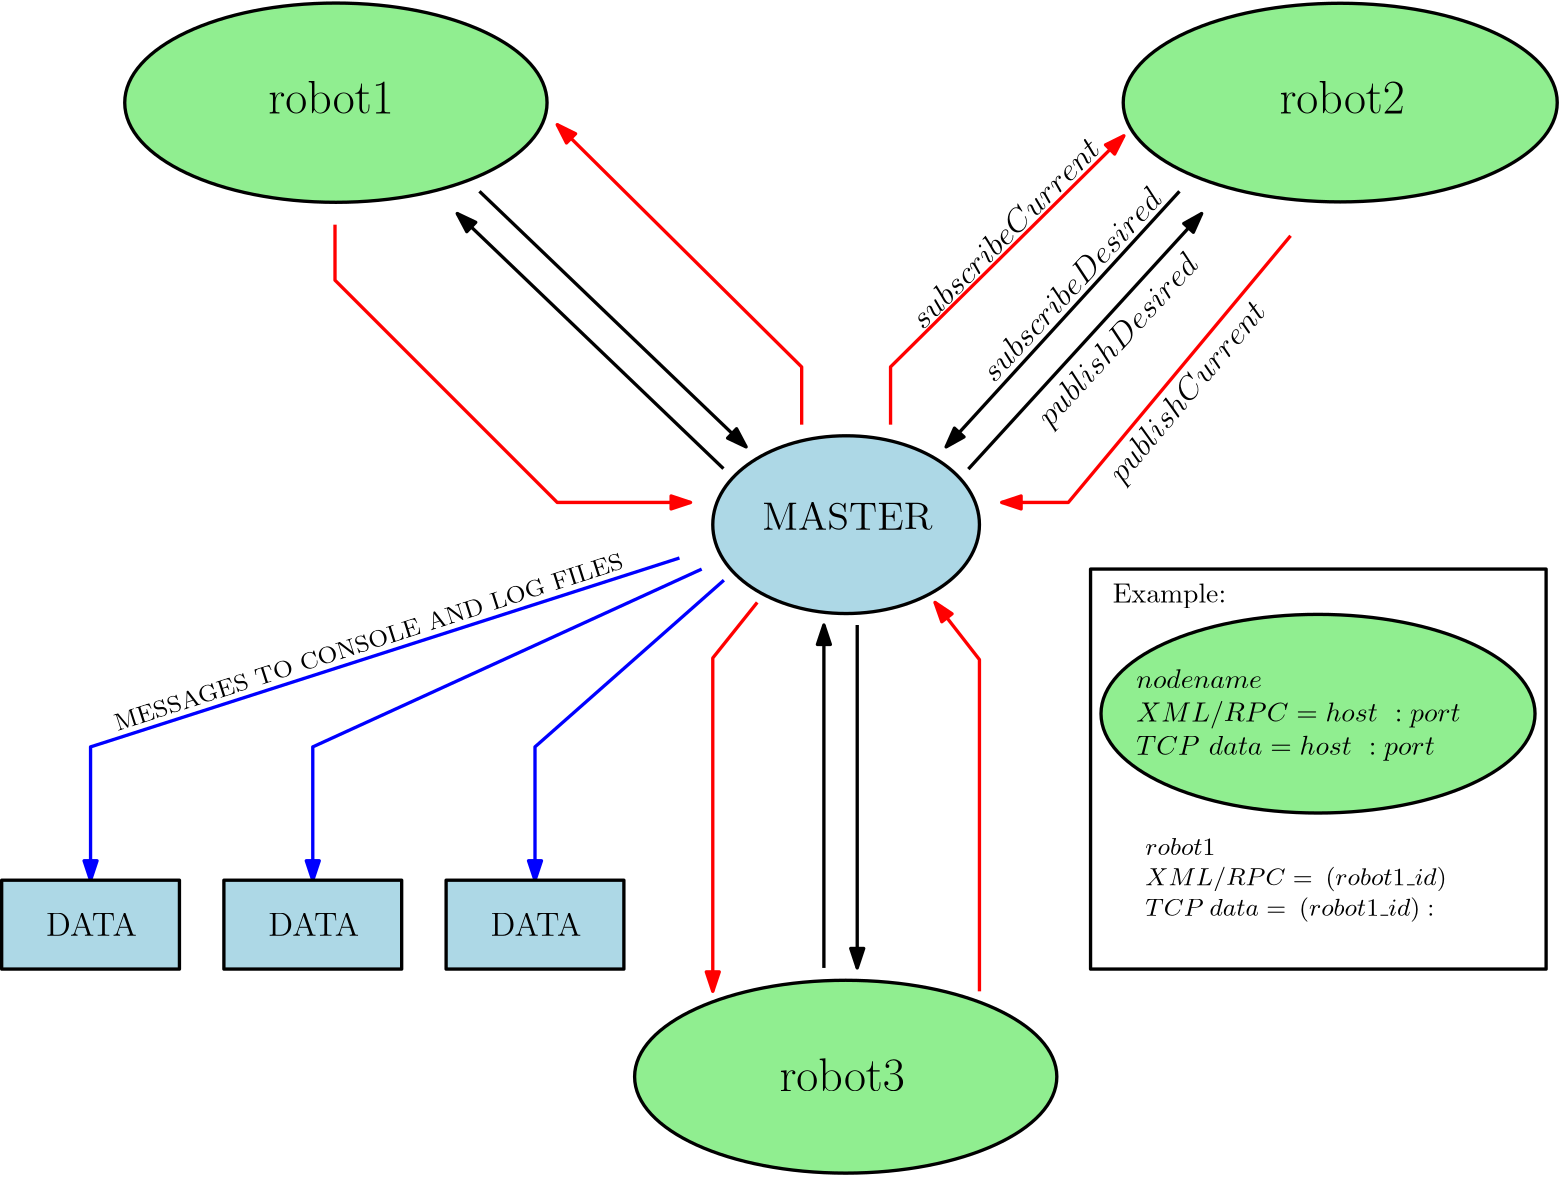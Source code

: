 <?xml version="1.0"?>
<!DOCTYPE ipe SYSTEM "ipe.dtd">
<ipe version="70206" creator="Ipe 7.2.7">
<info created="D:20180920201330" modified="D:20180925230448"/>
<ipestyle name="basic">
<symbol name="arrow/arc(spx)">
<path stroke="sym-stroke" fill="sym-stroke" pen="sym-pen">
0 0 m
-1 0.333 l
-1 -0.333 l
h
</path>
</symbol>
<symbol name="arrow/farc(spx)">
<path stroke="sym-stroke" fill="white" pen="sym-pen">
0 0 m
-1 0.333 l
-1 -0.333 l
h
</path>
</symbol>
<symbol name="arrow/ptarc(spx)">
<path stroke="sym-stroke" fill="sym-stroke" pen="sym-pen">
0 0 m
-1 0.333 l
-0.8 0 l
-1 -0.333 l
h
</path>
</symbol>
<symbol name="arrow/fptarc(spx)">
<path stroke="sym-stroke" fill="white" pen="sym-pen">
0 0 m
-1 0.333 l
-0.8 0 l
-1 -0.333 l
h
</path>
</symbol>
<symbol name="mark/circle(sx)" transformations="translations">
<path fill="sym-stroke">
0.6 0 0 0.6 0 0 e
0.4 0 0 0.4 0 0 e
</path>
</symbol>
<symbol name="mark/disk(sx)" transformations="translations">
<path fill="sym-stroke">
0.6 0 0 0.6 0 0 e
</path>
</symbol>
<symbol name="mark/fdisk(sfx)" transformations="translations">
<group>
<path fill="sym-fill">
0.5 0 0 0.5 0 0 e
</path>
<path fill="sym-stroke" fillrule="eofill">
0.6 0 0 0.6 0 0 e
0.4 0 0 0.4 0 0 e
</path>
</group>
</symbol>
<symbol name="mark/box(sx)" transformations="translations">
<path fill="sym-stroke" fillrule="eofill">
-0.6 -0.6 m
0.6 -0.6 l
0.6 0.6 l
-0.6 0.6 l
h
-0.4 -0.4 m
0.4 -0.4 l
0.4 0.4 l
-0.4 0.4 l
h
</path>
</symbol>
<symbol name="mark/square(sx)" transformations="translations">
<path fill="sym-stroke">
-0.6 -0.6 m
0.6 -0.6 l
0.6 0.6 l
-0.6 0.6 l
h
</path>
</symbol>
<symbol name="mark/fsquare(sfx)" transformations="translations">
<group>
<path fill="sym-fill">
-0.5 -0.5 m
0.5 -0.5 l
0.5 0.5 l
-0.5 0.5 l
h
</path>
<path fill="sym-stroke" fillrule="eofill">
-0.6 -0.6 m
0.6 -0.6 l
0.6 0.6 l
-0.6 0.6 l
h
-0.4 -0.4 m
0.4 -0.4 l
0.4 0.4 l
-0.4 0.4 l
h
</path>
</group>
</symbol>
<symbol name="mark/cross(sx)" transformations="translations">
<group>
<path fill="sym-stroke">
-0.43 -0.57 m
0.57 0.43 l
0.43 0.57 l
-0.57 -0.43 l
h
</path>
<path fill="sym-stroke">
-0.43 0.57 m
0.57 -0.43 l
0.43 -0.57 l
-0.57 0.43 l
h
</path>
</group>
</symbol>
<symbol name="arrow/fnormal(spx)">
<path stroke="sym-stroke" fill="white" pen="sym-pen">
0 0 m
-1 0.333 l
-1 -0.333 l
h
</path>
</symbol>
<symbol name="arrow/pointed(spx)">
<path stroke="sym-stroke" fill="sym-stroke" pen="sym-pen">
0 0 m
-1 0.333 l
-0.8 0 l
-1 -0.333 l
h
</path>
</symbol>
<symbol name="arrow/fpointed(spx)">
<path stroke="sym-stroke" fill="white" pen="sym-pen">
0 0 m
-1 0.333 l
-0.8 0 l
-1 -0.333 l
h
</path>
</symbol>
<symbol name="arrow/linear(spx)">
<path stroke="sym-stroke" pen="sym-pen">
-1 0.333 m
0 0 l
-1 -0.333 l
</path>
</symbol>
<symbol name="arrow/fdouble(spx)">
<path stroke="sym-stroke" fill="white" pen="sym-pen">
0 0 m
-1 0.333 l
-1 -0.333 l
h
-1 0 m
-2 0.333 l
-2 -0.333 l
h
</path>
</symbol>
<symbol name="arrow/double(spx)">
<path stroke="sym-stroke" fill="sym-stroke" pen="sym-pen">
0 0 m
-1 0.333 l
-1 -0.333 l
h
-1 0 m
-2 0.333 l
-2 -0.333 l
h
</path>
</symbol>
<pen name="heavier" value="0.8"/>
<pen name="fat" value="1.2"/>
<pen name="ultrafat" value="2"/>
<symbolsize name="large" value="5"/>
<symbolsize name="small" value="2"/>
<symbolsize name="tiny" value="1.1"/>
<arrowsize name="large" value="10"/>
<arrowsize name="small" value="5"/>
<arrowsize name="tiny" value="3"/>
<color name="red" value="1 0 0"/>
<color name="green" value="0 1 0"/>
<color name="blue" value="0 0 1"/>
<color name="yellow" value="1 1 0"/>
<color name="orange" value="1 0.647 0"/>
<color name="gold" value="1 0.843 0"/>
<color name="purple" value="0.627 0.125 0.941"/>
<color name="gray" value="0.745"/>
<color name="brown" value="0.647 0.165 0.165"/>
<color name="navy" value="0 0 0.502"/>
<color name="pink" value="1 0.753 0.796"/>
<color name="seagreen" value="0.18 0.545 0.341"/>
<color name="turquoise" value="0.251 0.878 0.816"/>
<color name="violet" value="0.933 0.51 0.933"/>
<color name="darkblue" value="0 0 0.545"/>
<color name="darkcyan" value="0 0.545 0.545"/>
<color name="darkgray" value="0.663"/>
<color name="darkgreen" value="0 0.392 0"/>
<color name="darkmagenta" value="0.545 0 0.545"/>
<color name="darkorange" value="1 0.549 0"/>
<color name="darkred" value="0.545 0 0"/>
<color name="lightblue" value="0.678 0.847 0.902"/>
<color name="lightcyan" value="0.878 1 1"/>
<color name="lightgray" value="0.827"/>
<color name="lightgreen" value="0.565 0.933 0.565"/>
<color name="lightyellow" value="1 1 0.878"/>
<dashstyle name="dashed" value="[4] 0"/>
<dashstyle name="dotted" value="[1 3] 0"/>
<dashstyle name="dash dotted" value="[4 2 1 2] 0"/>
<dashstyle name="dash dot dotted" value="[4 2 1 2 1 2] 0"/>
<textsize name="large" value="\large"/>
<textsize name="small" value="\small"/>
<textsize name="tiny" value="\tiny"/>
<textsize name="Large" value="\Large"/>
<textsize name="LARGE" value="\LARGE"/>
<textsize name="huge" value="\huge"/>
<textsize name="Huge" value="\Huge"/>
<textsize name="footnote" value="\footnotesize"/>
<textstyle name="center" begin="\begin{center}" end="\end{center}"/>
<textstyle name="itemize" begin="\begin{itemize}" end="\end{itemize}"/>
<textstyle name="item" begin="\begin{itemize}\item{}" end="\end{itemize}"/>
<gridsize name="4 pts" value="4"/>
<gridsize name="8 pts (~3 mm)" value="8"/>
<gridsize name="16 pts (~6 mm)" value="16"/>
<gridsize name="32 pts (~12 mm)" value="32"/>
<gridsize name="10 pts (~3.5 mm)" value="10"/>
<gridsize name="20 pts (~7 mm)" value="20"/>
<gridsize name="14 pts (~5 mm)" value="14"/>
<gridsize name="28 pts (~10 mm)" value="28"/>
<gridsize name="56 pts (~20 mm)" value="56"/>
<anglesize name="90 deg" value="90"/>
<anglesize name="60 deg" value="60"/>
<anglesize name="45 deg" value="45"/>
<anglesize name="30 deg" value="30"/>
<anglesize name="22.5 deg" value="22.5"/>
<opacity name="10%" value="0.1"/>
<opacity name="30%" value="0.3"/>
<opacity name="50%" value="0.5"/>
<opacity name="75%" value="0.75"/>
<tiling name="falling" angle="-60" step="4" width="1"/>
<tiling name="rising" angle="30" step="4" width="1"/>
</ipestyle>
<page>
<layer name="alpha"/>
<view layers="alpha" active="alpha"/>
<path layer="alpha" matrix="2.37554 0 0 1.12081 -213.758 -209.543" stroke="black" fill="lightgreen" pen="fat">
32 0 0 32 144 608 e
</path>
<path matrix="2.37494 0 0 1.08471 -30.1348 -538.244" stroke="black" fill="lightgreen" pen="fat">
32 0 0 32 144 608 e
</path>
<path matrix="2.44129 0 0 1.11734 138.34 -207.398" stroke="black" fill="lightgreen" pen="fat">
32 0 0 32 144 608 e
</path>
<path matrix="1.5 0 0 1 -144 -32" stroke="black" fill="lightblue" pen="fat">
32 0 0 32 304 352 e
</path>
<text matrix="0.974448 1.0538 -3.94965 -0.331308 1252.09 299.133" transformations="rigid" pos="132 252" stroke="black" type="label" width="79.596" height="8.307" depth="2.32" valign="baseline" size="large" style="math">publishDesired</text>
<path matrix="1.99653 0 0 1.91304 -275.222 -302.609" stroke="black" pen="fat" arrow="normal/normal">
272 336 m
224 384 l
</path>
<path matrix="1.75 0 0 1.91667 -260 -304" stroke="black" pen="fat" arrow="normal/normal">
352 336 m
400 384 l
</path>
<path matrix="1 0 0 1.92874 -8 -256.177" stroke="black" pen="fat" rarrow="normal/normal">
312 280 m
312 216 l
</path>
<path matrix="0.888889 0 0 0.884615 30.6667 40.1538" stroke="black" pen="fat" rarrow="normal/normal">
276 348 m
168 452 l
</path>
<text matrix="0.974448 1.0538 -3.94965 -0.331308 1232.09 315.133" transformations="rigid" pos="132 252" stroke="black" type="label" width="89.788" height="8.302" depth="0" valign="baseline" size="large" style="math">subscribeDesired</text>
<path matrix="0.875 0 0 0.884615 43.5 40.1538" stroke="black" pen="fat" rarrow="normal/normal">
348 348 m
444 452 l
</path>
<path matrix="1 0 0 1.92875 4 -256.177" stroke="black" pen="fat" arrow="normal/normal">
312 280 m
312 216 l
</path>
<path stroke="red" pen="fat" arrow="normal/normal">
280 292 m
264 272 l
264 152 l
</path>
<path matrix="1 0 0 1.02941 0 -8.58824" stroke="red" pen="fat" arrow="normal/normal">
360 156 m
360 272 l
344 292 l
</path>
<path stroke="red" pen="fat" rarrow="normal/normal">
256 328 m
208 328 l
128 408 l
128 428 l
</path>
<text matrix="0.962823 0.970371 -3.7702 -0.182692 1162.8 307.712" transformations="rigid" pos="132 252" stroke="black" type="label" width="91.439" height="8.302" depth="0" valign="baseline" size="large" style="math">subscribeCurrent</text>
<path matrix="1.05 0 0 1.04 -16.4 -14.24" stroke="red" pen="fat" arrow="normal/normal">
328 356 m
328 376 l
408 456 l
</path>
<path stroke="red" pen="fat" rarrow="normal/normal">
368 328 m
392 328 l
472 424 l
</path>
<path matrix="1.04762 0 0 1.03846 -14.0952 -13.6923" stroke="red" pen="fat" arrow="normal/normal">
296 356 m
296 376 l
212 460 l
</path>
<text matrix="0.924321 1.09804 -3.92994 -0.514874 1279.77 319.26" transformations="rigid" pos="132 252" stroke="black" type="label" width="81.248" height="8.307" depth="2.32" valign="baseline" size="large" style="math">publish Current</text>
<path matrix="0.73913 0 0 1 69.913 0" stroke="blue" pen="fat" arrow="normal/normal">
268 300 m
176 240 l
176 192 l
</path>
<path matrix="0.945946 0 0 1 14.0541 0" stroke="blue" pen="fat" arrow="normal/normal">
260 304 m
112 240 l
112 192 l
</path>
<path matrix="1.03922 0 0 1 -9.88235 0" stroke="blue" pen="fat" arrow="normal/normal">
252 308 m
48 240 l
48 192 l
</path>
<text matrix="0.952044 0.305962 -0.305962 0.952044 72.1051 -20.2363" transformations="rigid" pos="60 260" stroke="black" type="label" width="191.972" height="6.127" depth="0" valign="baseline" size="small">MESSAGES TO CONSOLE AND LOG FILES</text>
<path matrix="1.33333 0 0 1 -24 0" stroke="black" fill="lightblue" pen="fat">
24 192 m
24 160 l
72 160 l
72 192 l
h
</path>
<path matrix="1.23077 0 0 1 -20.3077 0" stroke="black" fill="lightblue" pen="fat">
88 192 m
88 160 l
140 160 l
140 192 l
h
</path>
<path matrix="1.33333 0 0 1 -34.6667 0" stroke="black" fill="lightblue" pen="fat">
152 192 m
152 160 l
200 160 l
200 192 l
h
</path>
<text matrix="1 0 0 1 21.8454 -401.845" transformations="translations" pos="260 720" stroke="black" type="label" width="61.246" height="9.803" depth="0" valign="baseline" size="Large">MASTER</text>
<path matrix="0.97619 0 0 1.5 -13.9048 -128" stroke="black" fill="white" pen="fat">
424 288 m
424 192 l
592 192 l
592 288 l
h
</path>
<path matrix="2.44129 0 0 1.11734 130.34 -427.398" stroke="black" fill="lightgreen" pen="fat">
32 0 0 32 144 608 e
</path>
<text matrix="1 0 0 1 -40 4" transformations="translations" pos="448 288" stroke="black" type="label" width="40.819" height="6.926" depth="1.93" valign="baseline">Example:</text>
<text matrix="1.74541 0 0 1 74.362 -380" transformations="translations" pos="196 648" stroke="black" type="minipage" width="140" height="18.866" depth="13.9" valign="top">$nodename$ \par
$XML/RPC=host~:port$\par
$TCP~data=host~:port$\par</text>
<text matrix="1 0 0 1 20 -4" transformations="translations" pos="84 472" stroke="black" type="label" width="45.123" height="11.955" depth="0" valign="baseline" size="LARGE">robot1</text>
<text matrix="1 0 0 1 384 -4" transformations="translations" pos="84 472" stroke="black" type="label" width="45.123" height="11.955" depth="0" valign="baseline" size="LARGE">robot2</text>
<text matrix="1 0 0 1 204 -356" transformations="translations" pos="84 472" stroke="black" type="label" width="45.123" height="11.955" depth="0" valign="baseline" size="LARGE">robot3</text>
<text matrix="1 0 0 1 223.731 -440.665" transformations="translations" pos="196 648" stroke="black" type="minipage" width="108" height="17.676" depth="12.71" valign="top" size="small">$robot1$ \par
$XML/RPC =~(robot1\_id):~1234$\par
$TCP~data=~ (robot1\_id):~2345$\par</text>
<text matrix="1 0 0 1 168 -4" transformations="translations" pos="16 176" stroke="black" type="label" width="32.669" height="8.169" depth="0" valign="baseline" size="large">DATA</text>
<text matrix="1 0 0 1 88 -4" transformations="translations" pos="16 176" stroke="black" type="label" width="32.669" height="8.169" depth="0" valign="baseline" size="large">DATA</text>
<text matrix="1 0 0 1 8 -4" transformations="translations" pos="16 176" stroke="black" type="label" width="32.669" height="8.169" depth="0" valign="baseline" size="large">DATA</text>
</page>
</ipe>
